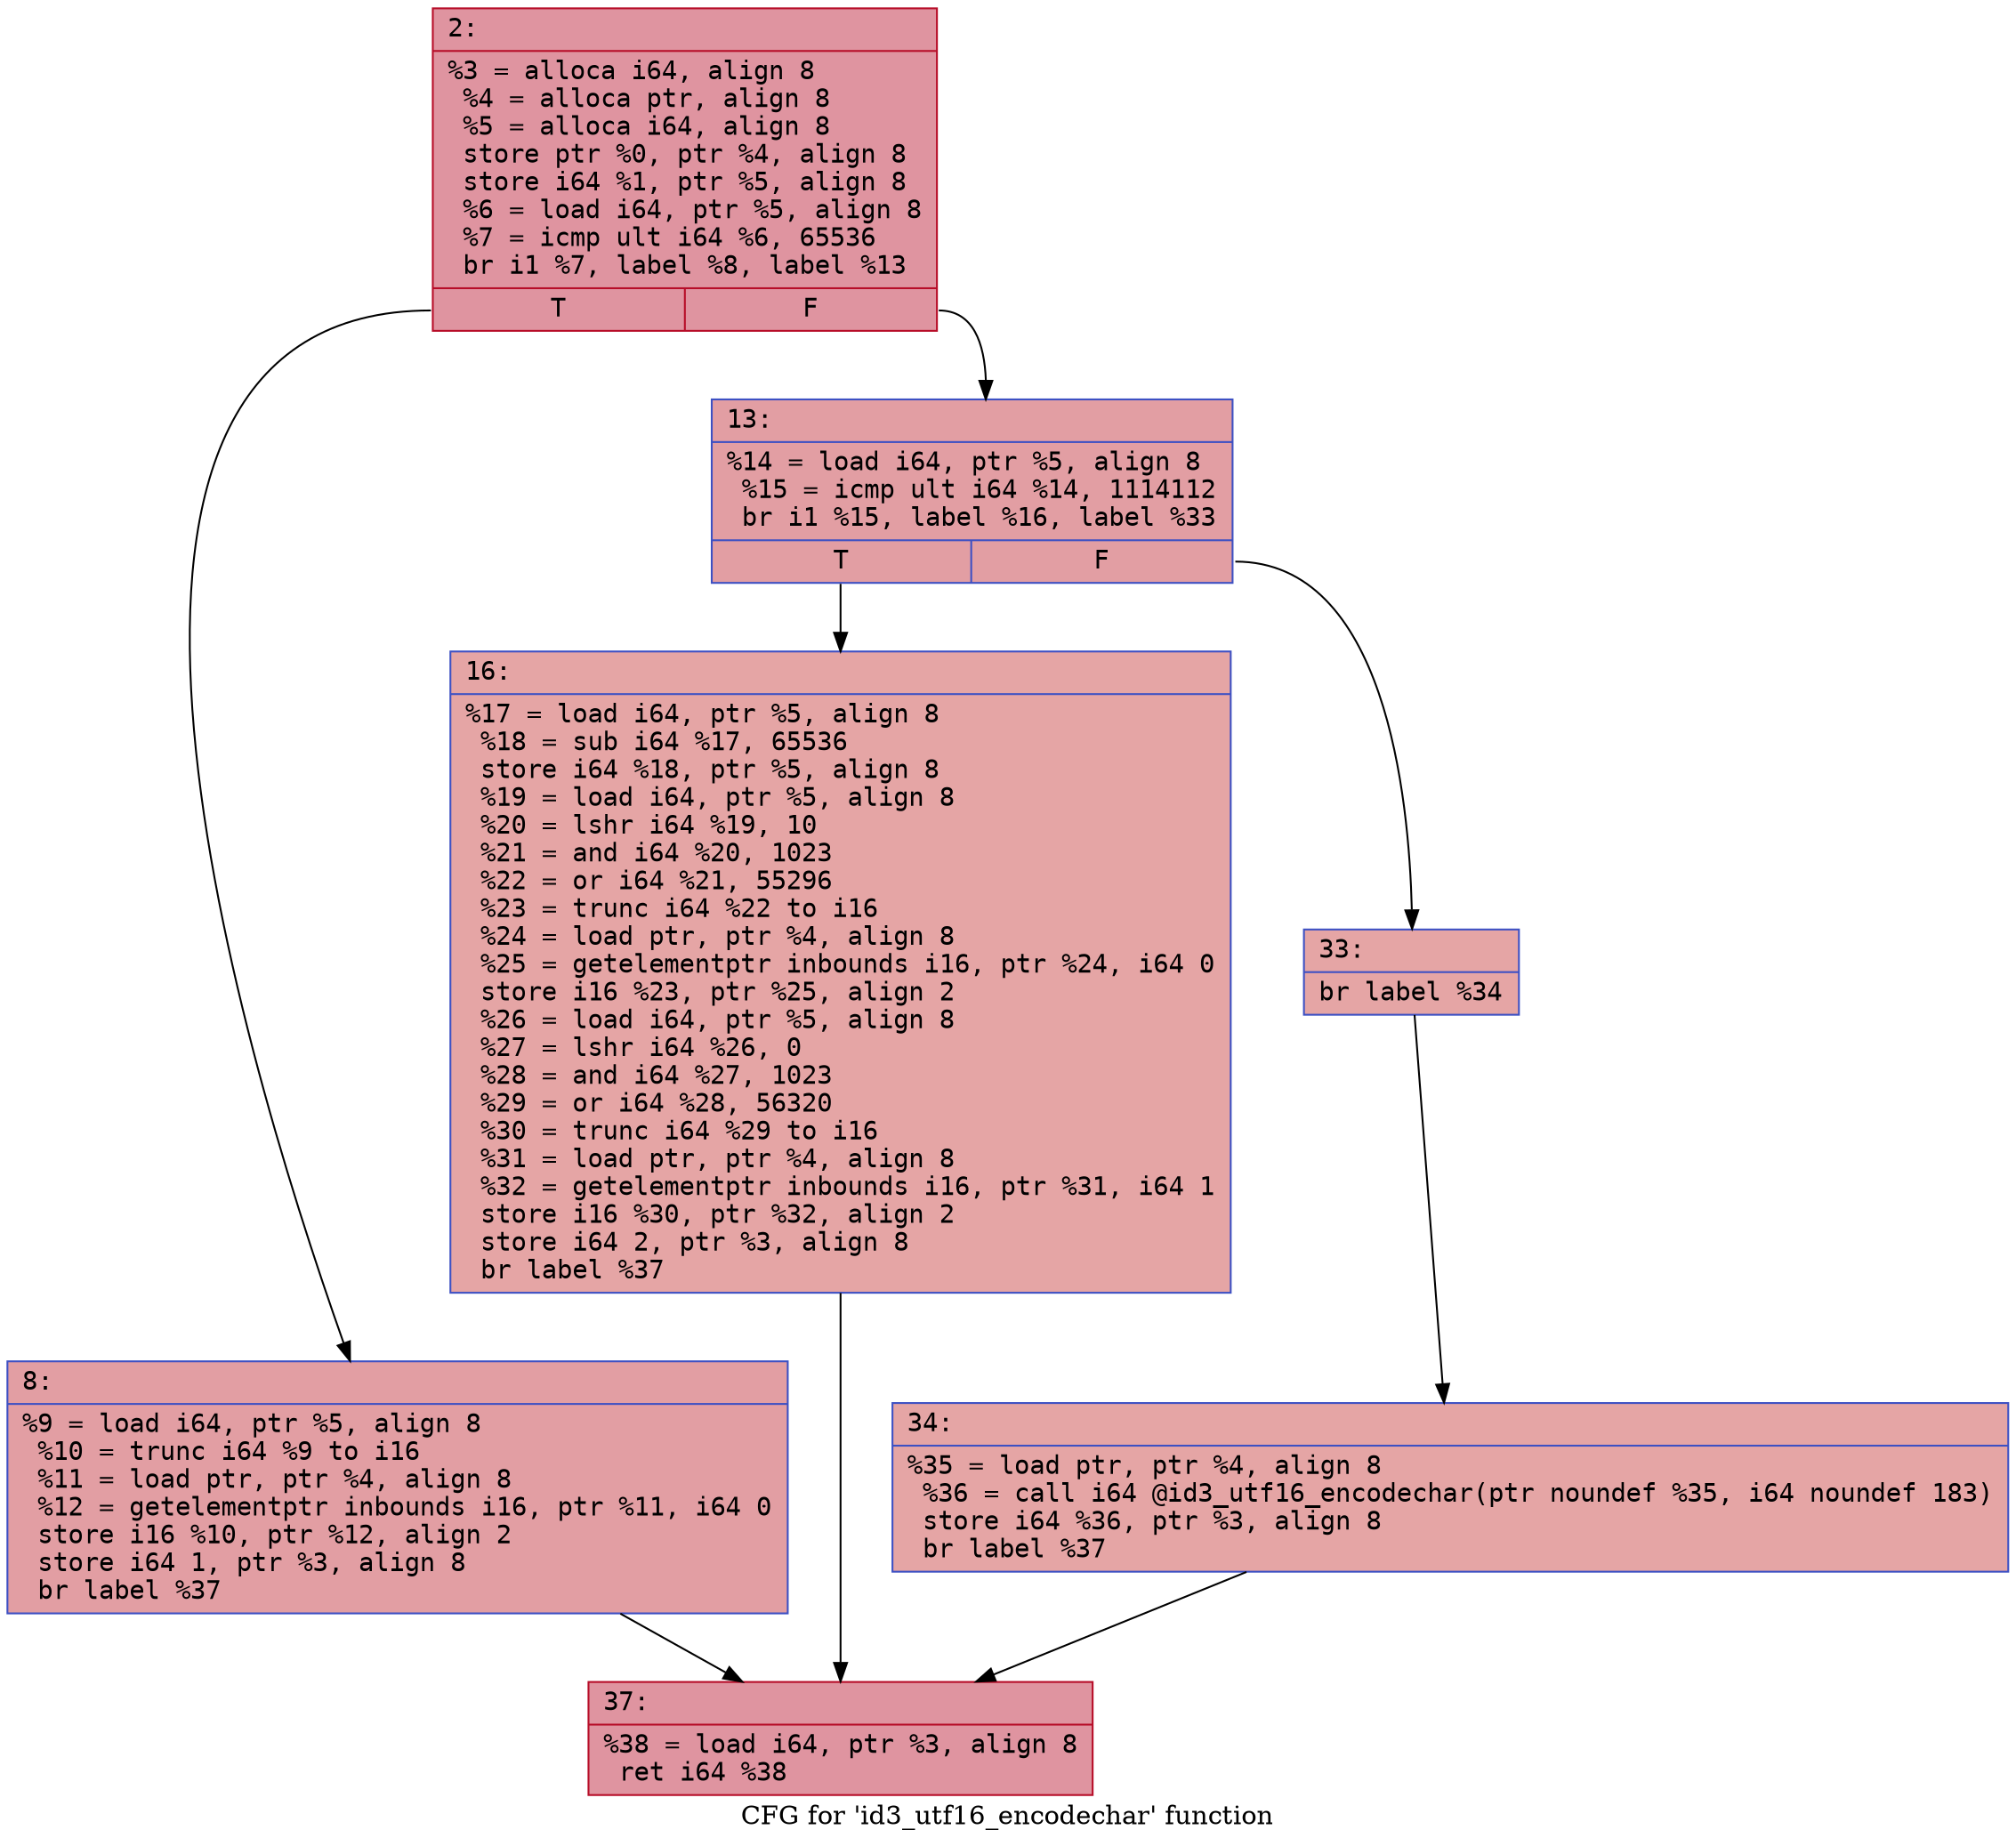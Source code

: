 digraph "CFG for 'id3_utf16_encodechar' function" {
	label="CFG for 'id3_utf16_encodechar' function";

	Node0x6000021e2940 [shape=record,color="#b70d28ff", style=filled, fillcolor="#b70d2870" fontname="Courier",label="{2:\l|  %3 = alloca i64, align 8\l  %4 = alloca ptr, align 8\l  %5 = alloca i64, align 8\l  store ptr %0, ptr %4, align 8\l  store i64 %1, ptr %5, align 8\l  %6 = load i64, ptr %5, align 8\l  %7 = icmp ult i64 %6, 65536\l  br i1 %7, label %8, label %13\l|{<s0>T|<s1>F}}"];
	Node0x6000021e2940:s0 -> Node0x6000021e2990[tooltip="2 -> 8\nProbability 50.00%" ];
	Node0x6000021e2940:s1 -> Node0x6000021e29e0[tooltip="2 -> 13\nProbability 50.00%" ];
	Node0x6000021e2990 [shape=record,color="#3d50c3ff", style=filled, fillcolor="#be242e70" fontname="Courier",label="{8:\l|  %9 = load i64, ptr %5, align 8\l  %10 = trunc i64 %9 to i16\l  %11 = load ptr, ptr %4, align 8\l  %12 = getelementptr inbounds i16, ptr %11, i64 0\l  store i16 %10, ptr %12, align 2\l  store i64 1, ptr %3, align 8\l  br label %37\l}"];
	Node0x6000021e2990 -> Node0x6000021e2b20[tooltip="8 -> 37\nProbability 100.00%" ];
	Node0x6000021e29e0 [shape=record,color="#3d50c3ff", style=filled, fillcolor="#be242e70" fontname="Courier",label="{13:\l|  %14 = load i64, ptr %5, align 8\l  %15 = icmp ult i64 %14, 1114112\l  br i1 %15, label %16, label %33\l|{<s0>T|<s1>F}}"];
	Node0x6000021e29e0:s0 -> Node0x6000021e2a30[tooltip="13 -> 16\nProbability 50.00%" ];
	Node0x6000021e29e0:s1 -> Node0x6000021e2a80[tooltip="13 -> 33\nProbability 50.00%" ];
	Node0x6000021e2a30 [shape=record,color="#3d50c3ff", style=filled, fillcolor="#c5333470" fontname="Courier",label="{16:\l|  %17 = load i64, ptr %5, align 8\l  %18 = sub i64 %17, 65536\l  store i64 %18, ptr %5, align 8\l  %19 = load i64, ptr %5, align 8\l  %20 = lshr i64 %19, 10\l  %21 = and i64 %20, 1023\l  %22 = or i64 %21, 55296\l  %23 = trunc i64 %22 to i16\l  %24 = load ptr, ptr %4, align 8\l  %25 = getelementptr inbounds i16, ptr %24, i64 0\l  store i16 %23, ptr %25, align 2\l  %26 = load i64, ptr %5, align 8\l  %27 = lshr i64 %26, 0\l  %28 = and i64 %27, 1023\l  %29 = or i64 %28, 56320\l  %30 = trunc i64 %29 to i16\l  %31 = load ptr, ptr %4, align 8\l  %32 = getelementptr inbounds i16, ptr %31, i64 1\l  store i16 %30, ptr %32, align 2\l  store i64 2, ptr %3, align 8\l  br label %37\l}"];
	Node0x6000021e2a30 -> Node0x6000021e2b20[tooltip="16 -> 37\nProbability 100.00%" ];
	Node0x6000021e2a80 [shape=record,color="#3d50c3ff", style=filled, fillcolor="#c5333470" fontname="Courier",label="{33:\l|  br label %34\l}"];
	Node0x6000021e2a80 -> Node0x6000021e2ad0[tooltip="33 -> 34\nProbability 100.00%" ];
	Node0x6000021e2ad0 [shape=record,color="#3d50c3ff", style=filled, fillcolor="#c5333470" fontname="Courier",label="{34:\l|  %35 = load ptr, ptr %4, align 8\l  %36 = call i64 @id3_utf16_encodechar(ptr noundef %35, i64 noundef 183)\l  store i64 %36, ptr %3, align 8\l  br label %37\l}"];
	Node0x6000021e2ad0 -> Node0x6000021e2b20[tooltip="34 -> 37\nProbability 100.00%" ];
	Node0x6000021e2b20 [shape=record,color="#b70d28ff", style=filled, fillcolor="#b70d2870" fontname="Courier",label="{37:\l|  %38 = load i64, ptr %3, align 8\l  ret i64 %38\l}"];
}
